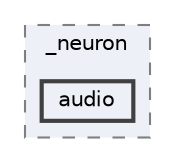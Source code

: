 digraph "/Users/macthrasher/bittensor/bittensor/_neuron/audio"
{
 // LATEX_PDF_SIZE
  bgcolor="transparent";
  edge [fontname=Helvetica,fontsize=10,labelfontname=Helvetica,labelfontsize=10];
  node [fontname=Helvetica,fontsize=10,shape=box,height=0.2,width=0.4];
  compound=true
  subgraph clusterdir_a86f13a7b34109dbfa5dec4358a81623 {
    graph [ bgcolor="#edf0f7", pencolor="grey50", label="_neuron", fontname=Helvetica,fontsize=10 style="filled,dashed", URL="dir_a86f13a7b34109dbfa5dec4358a81623.html",tooltip=""]
  dir_8bad8bed007f54fc8d66d865e2665f22 [label="audio", fillcolor="#edf0f7", color="grey25", style="filled,bold", URL="dir_8bad8bed007f54fc8d66d865e2665f22.html",tooltip=""];
  }
}
